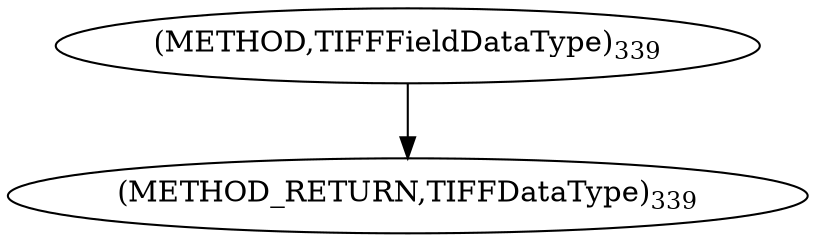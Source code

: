 digraph "TIFFFieldDataType" {  
"8443" [label = <(METHOD,TIFFFieldDataType)<SUB>339</SUB>> ]
"8445" [label = <(METHOD_RETURN,TIFFDataType)<SUB>339</SUB>> ]
  "8443" -> "8445" 
}
